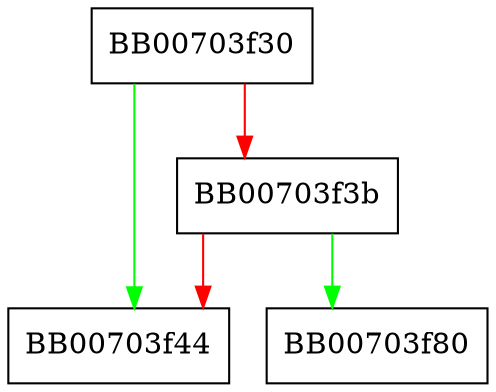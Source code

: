 digraph ossl_cipher_generic_initiv {
  node [shape="box"];
  graph [splines=ortho];
  BB00703f30 -> BB00703f44 [color="green"];
  BB00703f30 -> BB00703f3b [color="red"];
  BB00703f3b -> BB00703f80 [color="green"];
  BB00703f3b -> BB00703f44 [color="red"];
}